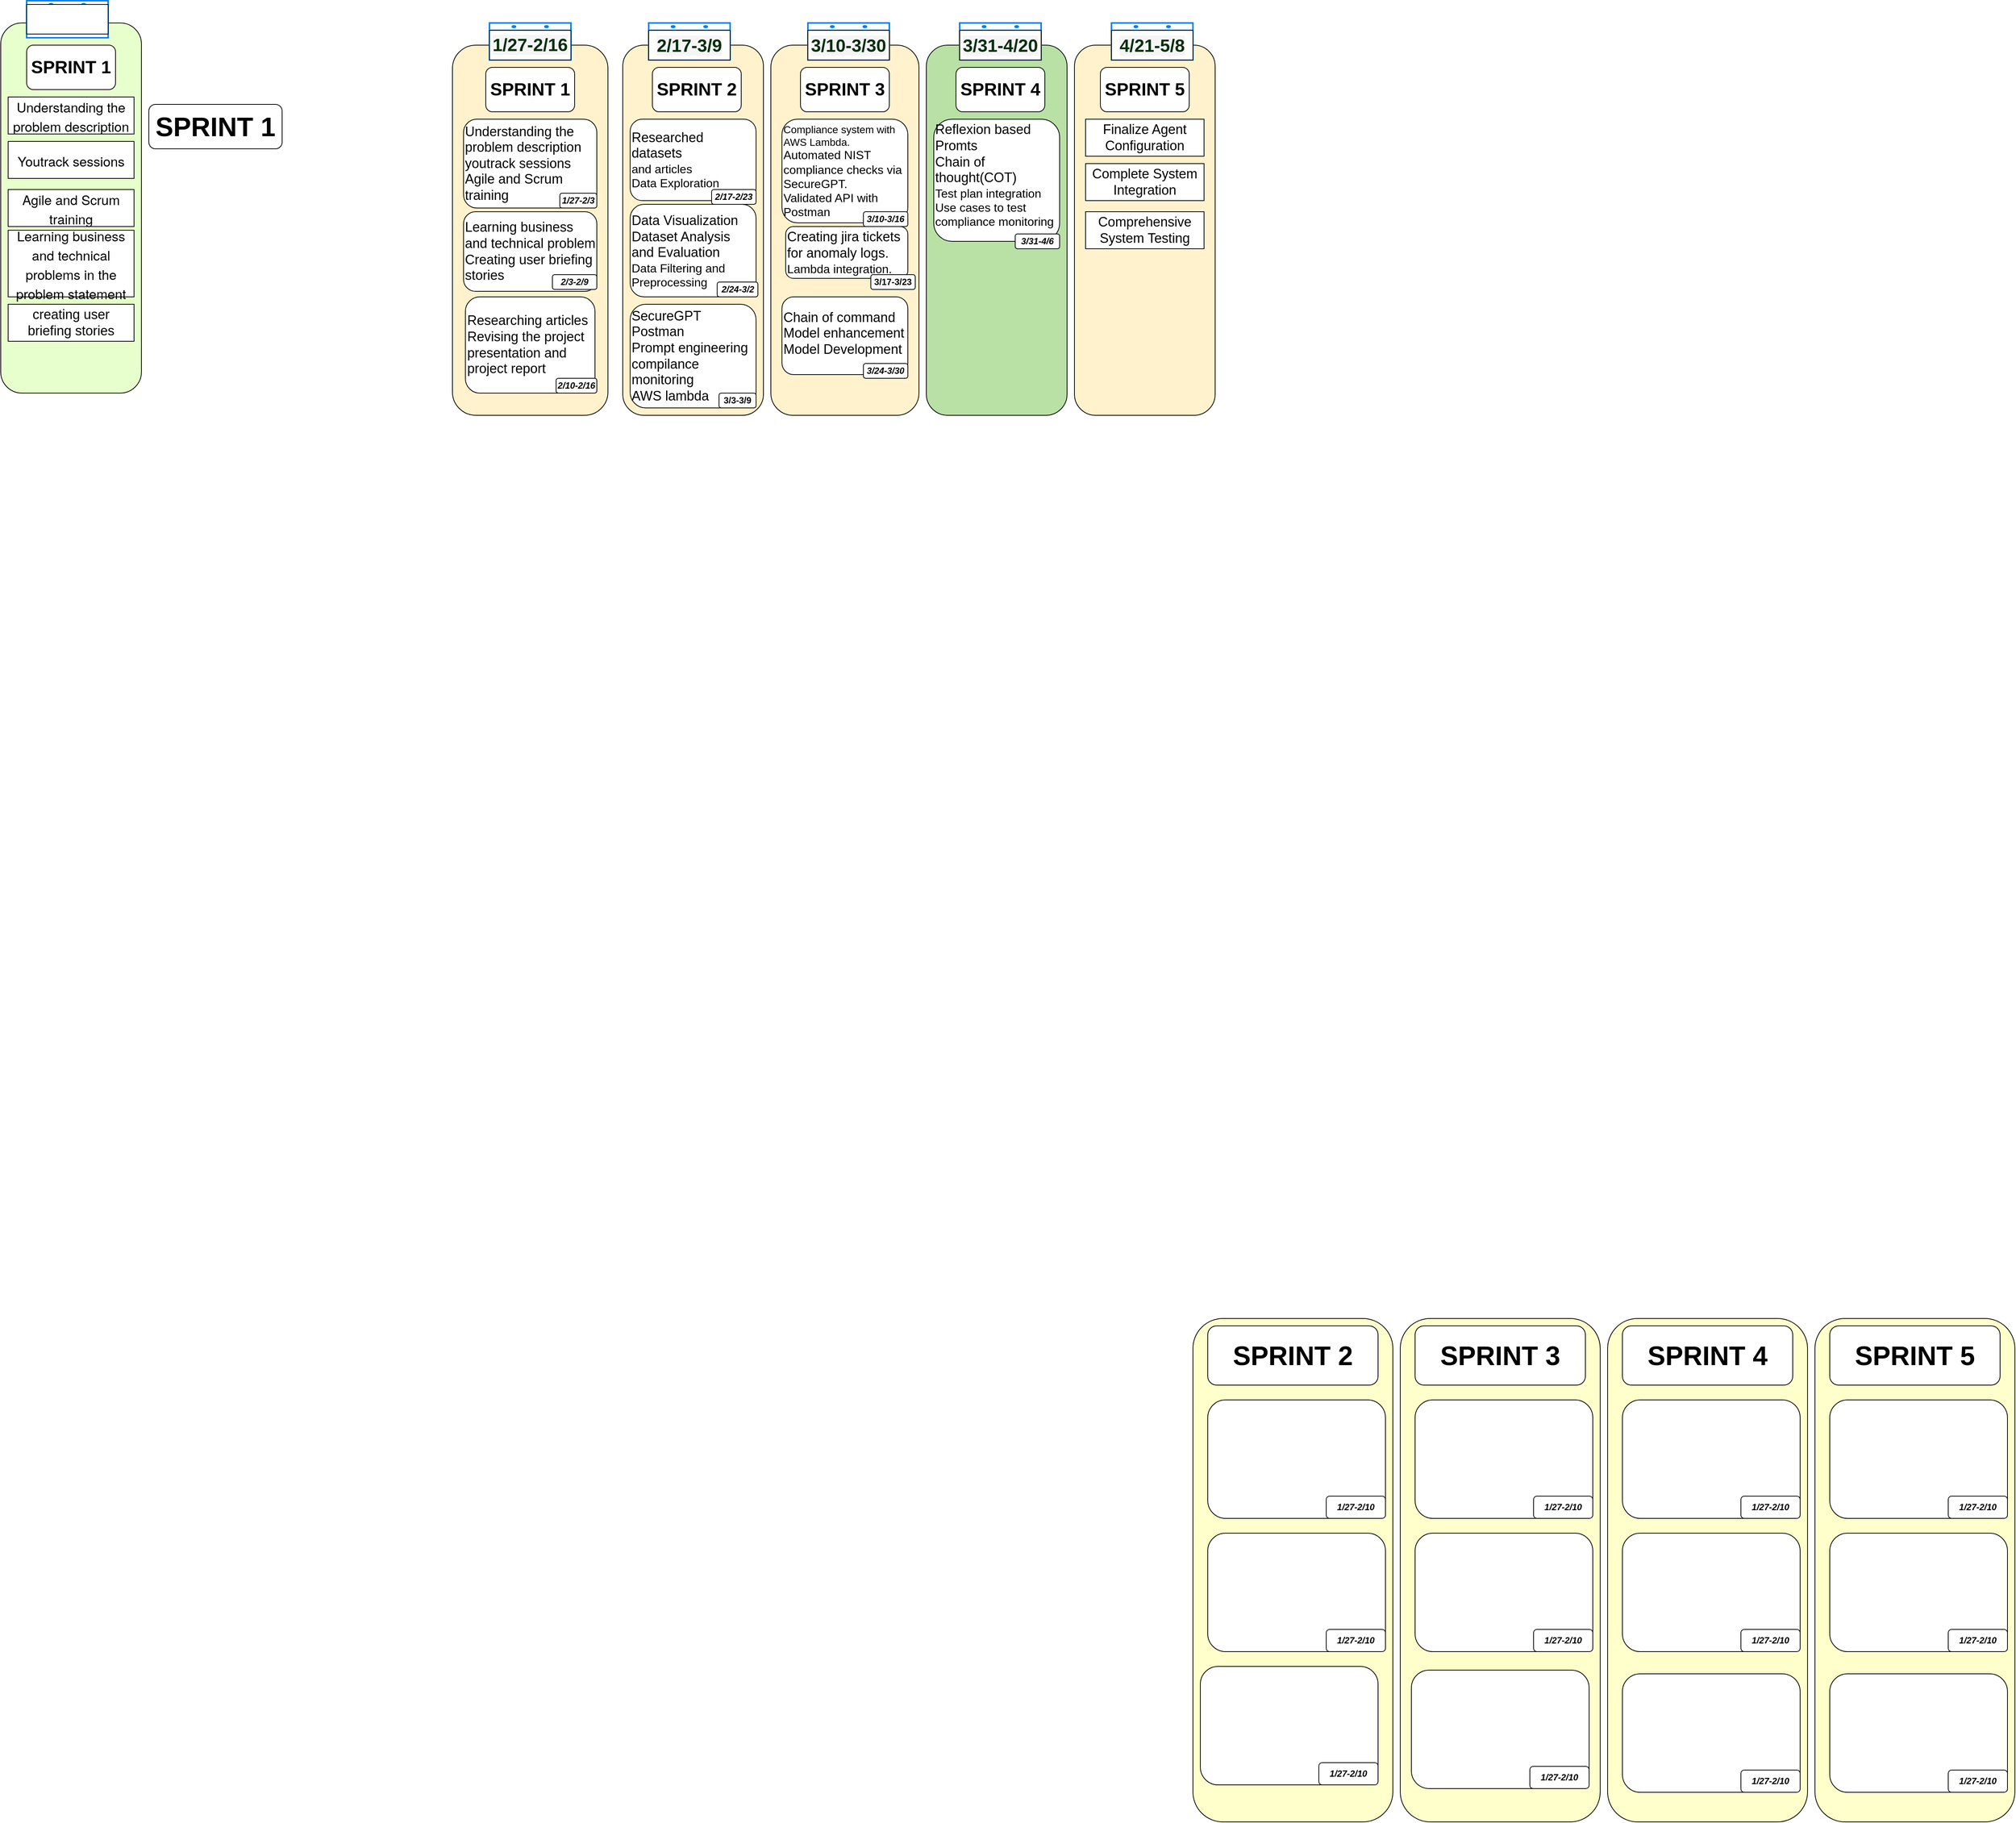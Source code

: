 <mxfile version="26.2.8">
  <diagram name="Page-1" id="qwX335CLt5MyG1qgg5tD">
    <mxGraphModel dx="2109" dy="689" grid="1" gridSize="10" guides="1" tooltips="1" connect="1" arrows="1" fold="1" page="1" pageScale="1" pageWidth="850" pageHeight="1100" math="0" shadow="0">
      <root>
        <mxCell id="0" />
        <mxCell id="1" parent="0" />
        <mxCell id="ppDPkzr2UhNkobLf3CyA-1" value="" style="rounded=1;whiteSpace=wrap;html=1;direction=south;fillColor=light-dark(#FFF2CC,#000000);" parent="1" vertex="1">
          <mxGeometry x="60" y="170" width="190" height="500" as="geometry" />
        </mxCell>
        <mxCell id="ppDPkzr2UhNkobLf3CyA-2" value="" style="rounded=1;whiteSpace=wrap;html=1;direction=south;fillColor=light-dark(#FFF2CC,var(--ge-dark-color, #121212));" parent="1" vertex="1">
          <mxGeometry x="670" y="170" width="190" height="500" as="geometry" />
        </mxCell>
        <mxCell id="ppDPkzr2UhNkobLf3CyA-3" value="" style="rounded=1;whiteSpace=wrap;html=1;direction=south;fillColor=light-dark(#B9E0A5,var(--ge-dark-color, #121212));" parent="1" vertex="1">
          <mxGeometry x="470" y="170" width="190" height="500" as="geometry" />
        </mxCell>
        <mxCell id="ppDPkzr2UhNkobLf3CyA-4" value="" style="rounded=1;whiteSpace=wrap;html=1;direction=south;fillColor=light-dark(#FFF2CC,var(--ge-dark-color, #121212));" parent="1" vertex="1">
          <mxGeometry x="260" y="170" width="200" height="500" as="geometry" />
        </mxCell>
        <mxCell id="ppDPkzr2UhNkobLf3CyA-5" value="" style="rounded=1;whiteSpace=wrap;html=1;direction=south;fillColor=light-dark(#E6FFCC,var(--ge-dark-color, #121212));strokeColor=light-dark(#000000,#FFFFFF);" parent="1" vertex="1">
          <mxGeometry x="-780" y="140" width="190" height="500" as="geometry" />
        </mxCell>
        <mxCell id="ppDPkzr2UhNkobLf3CyA-8" value="&lt;font style=&quot;font-size: 24px;&quot;&gt;&lt;b&gt;SPRINT 1&lt;/b&gt;&lt;/font&gt;" style="rounded=1;whiteSpace=wrap;html=1;" parent="1" vertex="1">
          <mxGeometry x="-745" y="170" width="120" height="60" as="geometry" />
        </mxCell>
        <mxCell id="ppDPkzr2UhNkobLf3CyA-9" value="&lt;font style=&quot;font-size: 24px;&quot;&gt;&lt;b&gt;SPRINT 2&lt;/b&gt;&lt;/font&gt;" style="rounded=1;whiteSpace=wrap;html=1;" parent="1" vertex="1">
          <mxGeometry x="100" y="200" width="120" height="60" as="geometry" />
        </mxCell>
        <mxCell id="ppDPkzr2UhNkobLf3CyA-10" value="&lt;b&gt;&lt;font style=&quot;font-size: 24px;&quot;&gt;SPRINT 3&lt;/font&gt;&lt;/b&gt;" style="rounded=1;whiteSpace=wrap;html=1;" parent="1" vertex="1">
          <mxGeometry x="300" y="200" width="120" height="60" as="geometry" />
        </mxCell>
        <mxCell id="ppDPkzr2UhNkobLf3CyA-11" value="&lt;b&gt;&lt;font style=&quot;font-size: 24px;&quot;&gt;SPRINT 4&lt;/font&gt;&lt;/b&gt;" style="rounded=1;whiteSpace=wrap;html=1;" parent="1" vertex="1">
          <mxGeometry x="510" y="200" width="120" height="60" as="geometry" />
        </mxCell>
        <mxCell id="ppDPkzr2UhNkobLf3CyA-12" value="&lt;font style=&quot;font-size: 24px;&quot;&gt;&lt;b&gt;SPRINT 5&lt;/b&gt;&lt;/font&gt;" style="rounded=1;whiteSpace=wrap;html=1;" parent="1" vertex="1">
          <mxGeometry x="705" y="200" width="120" height="60" as="geometry" />
        </mxCell>
        <mxCell id="ppDPkzr2UhNkobLf3CyA-13" value="&lt;p style=&quot;margin: 0px; font-variant-numeric: normal; font-variant-east-asian: normal; font-variant-alternates: normal; font-size-adjust: none; font-kerning: auto; font-optical-sizing: auto; font-feature-settings: normal; font-variation-settings: normal; font-variant-position: normal; font-variant-emoji: normal; font-stretch: normal; line-height: normal; font-family: &amp;quot;Helvetica Neue&amp;quot;;&quot; class=&quot;p1&quot;&gt;&lt;font style=&quot;font-size: 18px;&quot;&gt;Understanding the problem description&lt;/font&gt;&lt;/p&gt;" style="rounded=0;whiteSpace=wrap;html=1;align=center;" parent="1" vertex="1">
          <mxGeometry x="-770" y="240" width="170" height="50" as="geometry" />
        </mxCell>
        <mxCell id="ppDPkzr2UhNkobLf3CyA-14" value="&lt;p style=&quot;margin: 0px; font-variant-numeric: normal; font-variant-east-asian: normal; font-variant-alternates: normal; font-size-adjust: none; font-kerning: auto; font-optical-sizing: auto; font-feature-settings: normal; font-variation-settings: normal; font-variant-position: normal; font-variant-emoji: normal; font-stretch: normal; line-height: normal; font-family: &amp;quot;Helvetica Neue&amp;quot;; text-align: start;&quot; class=&quot;p1&quot;&gt;&lt;font style=&quot;font-size: 18px;&quot;&gt;Youtrack sessions&lt;/font&gt;&lt;/p&gt;" style="rounded=0;whiteSpace=wrap;html=1;" parent="1" vertex="1">
          <mxGeometry x="-770" y="300" width="170" height="50" as="geometry" />
        </mxCell>
        <mxCell id="ppDPkzr2UhNkobLf3CyA-15" value="&lt;p style=&quot;margin: 0px; font-variant-numeric: normal; font-variant-east-asian: normal; font-variant-alternates: normal; font-size-adjust: none; font-kerning: auto; font-optical-sizing: auto; font-feature-settings: normal; font-variation-settings: normal; font-variant-position: normal; font-variant-emoji: normal; font-stretch: normal; line-height: normal; font-family: &amp;quot;Helvetica Neue&amp;quot;;&quot; class=&quot;p1&quot;&gt;&lt;font style=&quot;font-size: 18px;&quot;&gt;Agile and Scrum training&lt;/font&gt;&lt;/p&gt;" style="rounded=0;whiteSpace=wrap;html=1;align=center;" parent="1" vertex="1">
          <mxGeometry x="-770" y="365" width="170" height="50" as="geometry" />
        </mxCell>
        <mxCell id="ppDPkzr2UhNkobLf3CyA-16" value="&lt;p style=&quot;margin: 0px; font-variant-numeric: normal; font-variant-east-asian: normal; font-variant-alternates: normal; font-size-adjust: none; font-kerning: auto; font-optical-sizing: auto; font-feature-settings: normal; font-variation-settings: normal; font-variant-position: normal; font-variant-emoji: normal; font-stretch: normal; line-height: normal; font-family: &amp;quot;Helvetica Neue&amp;quot;;&quot; class=&quot;p1&quot;&gt;&lt;font style=&quot;font-size: 18px;&quot;&gt;Learning business and technical problems in the problem statement&lt;/font&gt;&lt;/p&gt;" style="rounded=0;whiteSpace=wrap;html=1;align=center;" parent="1" vertex="1">
          <mxGeometry x="-770" y="420" width="170" height="90" as="geometry" />
        </mxCell>
        <mxCell id="ppDPkzr2UhNkobLf3CyA-17" value="&lt;font style=&quot;font-size: 18px;&quot;&gt;&lt;br&gt;creating user briefing stories&lt;br&gt;&lt;br&gt;&lt;/font&gt;" style="rounded=0;whiteSpace=wrap;html=1;" parent="1" vertex="1">
          <mxGeometry x="-770" y="520" width="170" height="50" as="geometry" />
        </mxCell>
        <mxCell id="ppDPkzr2UhNkobLf3CyA-80" value="" style="rounded=1;whiteSpace=wrap;html=1;direction=south;fillColor=light-dark(#FFF2CC,var(--ge-dark-color, #121212));" parent="1" vertex="1">
          <mxGeometry x="-170" y="170" width="210" height="500" as="geometry" />
        </mxCell>
        <mxCell id="ppDPkzr2UhNkobLf3CyA-81" value="" style="rounded=1;whiteSpace=wrap;html=1;direction=south;fillColor=light-dark(#FFFFCC,var(--ge-dark-color, #121212));" parent="1" vertex="1">
          <mxGeometry x="1670" y="1890" width="270" height="680" as="geometry" />
        </mxCell>
        <mxCell id="ppDPkzr2UhNkobLf3CyA-82" value="" style="rounded=1;whiteSpace=wrap;html=1;direction=south;fillColor=light-dark(#FFFFCC,var(--ge-dark-color, #121212));" parent="1" vertex="1">
          <mxGeometry x="1390" y="1890" width="270" height="680" as="geometry" />
        </mxCell>
        <mxCell id="ppDPkzr2UhNkobLf3CyA-83" value="" style="rounded=1;whiteSpace=wrap;html=1;direction=south;fillColor=light-dark(#FFFFCC,var(--ge-dark-color, #121212));" parent="1" vertex="1">
          <mxGeometry x="1110" y="1890" width="270" height="680" as="geometry" />
        </mxCell>
        <mxCell id="ppDPkzr2UhNkobLf3CyA-84" value="" style="rounded=1;whiteSpace=wrap;html=1;direction=south;fillColor=light-dark(#FFFFCC,var(--ge-dark-color, #121212));" parent="1" vertex="1">
          <mxGeometry x="830" y="1890" width="270" height="680" as="geometry" />
        </mxCell>
        <mxCell id="ppDPkzr2UhNkobLf3CyA-85" value="&lt;font style=&quot;font-size: 36px;&quot;&gt;&lt;b&gt;SPRINT 1&lt;/b&gt;&lt;/font&gt;" style="rounded=1;whiteSpace=wrap;html=1;" parent="1" vertex="1">
          <mxGeometry x="-580" y="250" width="180" height="60" as="geometry" />
        </mxCell>
        <mxCell id="ppDPkzr2UhNkobLf3CyA-86" value="&lt;font style=&quot;font-size: 36px;&quot;&gt;&lt;b&gt;SPRINT 2&lt;/b&gt;&lt;/font&gt;" style="rounded=1;whiteSpace=wrap;html=1;" parent="1" vertex="1">
          <mxGeometry x="850" y="1900" width="230" height="80" as="geometry" />
        </mxCell>
        <mxCell id="ppDPkzr2UhNkobLf3CyA-87" value="&lt;font style=&quot;font-size: 36px;&quot;&gt;&lt;b&gt;SPRINT 3&lt;/b&gt;&lt;/font&gt;" style="rounded=1;whiteSpace=wrap;html=1;" parent="1" vertex="1">
          <mxGeometry x="1130" y="1900" width="230" height="80" as="geometry" />
        </mxCell>
        <mxCell id="ppDPkzr2UhNkobLf3CyA-88" value="&lt;font style=&quot;font-size: 36px;&quot;&gt;&lt;b&gt;SPRINT 4&lt;/b&gt;&lt;/font&gt;" style="rounded=1;whiteSpace=wrap;html=1;" parent="1" vertex="1">
          <mxGeometry x="1410" y="1900" width="230" height="80" as="geometry" />
        </mxCell>
        <mxCell id="ppDPkzr2UhNkobLf3CyA-89" value="&lt;font style=&quot;font-size: 36px;&quot;&gt;&lt;b&gt;SPRINT 5&lt;/b&gt;&lt;/font&gt;" style="rounded=1;whiteSpace=wrap;html=1;" parent="1" vertex="1">
          <mxGeometry x="1690" y="1900" width="230" height="80" as="geometry" />
        </mxCell>
        <mxCell id="ppDPkzr2UhNkobLf3CyA-90" value="&lt;font style=&quot;font-size: 18px;&quot;&gt;Understanding the problem description&lt;/font&gt;&lt;div&gt;&lt;font style=&quot;font-size: 18px;&quot;&gt;youtrack sessions&lt;/font&gt;&lt;/div&gt;&lt;div&gt;&lt;font style=&quot;font-size: 18px;&quot;&gt;Agile and Scrum training&lt;/font&gt;&lt;/div&gt;" style="rounded=1;whiteSpace=wrap;html=1;align=left;" parent="1" vertex="1">
          <mxGeometry x="-155" y="270" width="180" height="120" as="geometry" />
        </mxCell>
        <mxCell id="ppDPkzr2UhNkobLf3CyA-91" value="&lt;font style=&quot;font-size: 18px;&quot;&gt;Researching articles&lt;/font&gt;&lt;div&gt;&lt;font style=&quot;font-size: 18px;&quot;&gt;Revising the project presentation and project report&lt;/font&gt;&lt;/div&gt;" style="rounded=1;whiteSpace=wrap;html=1;align=left;" parent="1" vertex="1">
          <mxGeometry x="-152.5" y="510" width="175" height="130" as="geometry" />
        </mxCell>
        <mxCell id="ppDPkzr2UhNkobLf3CyA-92" value="&lt;font style=&quot;font-size: 18px;&quot;&gt;Learning business and technical problem&lt;/font&gt;&lt;div&gt;&lt;font style=&quot;font-size: 18px;&quot;&gt;Creating user briefing stories&amp;nbsp;&lt;/font&gt;&lt;/div&gt;" style="rounded=1;whiteSpace=wrap;html=1;align=left;" parent="1" vertex="1">
          <mxGeometry x="-155" y="395" width="180" height="107.5" as="geometry" />
        </mxCell>
        <mxCell id="ppDPkzr2UhNkobLf3CyA-93" value="" style="rounded=1;whiteSpace=wrap;html=1;" parent="1" vertex="1">
          <mxGeometry x="850" y="2000" width="240" height="160" as="geometry" />
        </mxCell>
        <mxCell id="ppDPkzr2UhNkobLf3CyA-94" value="" style="rounded=1;whiteSpace=wrap;html=1;" parent="1" vertex="1">
          <mxGeometry x="850" y="2180" width="240" height="160" as="geometry" />
        </mxCell>
        <mxCell id="ppDPkzr2UhNkobLf3CyA-95" value="" style="rounded=1;whiteSpace=wrap;html=1;" parent="1" vertex="1">
          <mxGeometry x="840" y="2360" width="240" height="160" as="geometry" />
        </mxCell>
        <mxCell id="ppDPkzr2UhNkobLf3CyA-96" value="" style="rounded=1;whiteSpace=wrap;html=1;" parent="1" vertex="1">
          <mxGeometry x="1130" y="2000" width="240" height="160" as="geometry" />
        </mxCell>
        <mxCell id="ppDPkzr2UhNkobLf3CyA-97" value="" style="rounded=1;whiteSpace=wrap;html=1;" parent="1" vertex="1">
          <mxGeometry x="1130" y="2180" width="240" height="160" as="geometry" />
        </mxCell>
        <mxCell id="ppDPkzr2UhNkobLf3CyA-98" value="" style="rounded=1;whiteSpace=wrap;html=1;" parent="1" vertex="1">
          <mxGeometry x="1125" y="2365" width="240" height="160" as="geometry" />
        </mxCell>
        <mxCell id="ppDPkzr2UhNkobLf3CyA-99" value="" style="rounded=1;whiteSpace=wrap;html=1;" parent="1" vertex="1">
          <mxGeometry x="1410" y="2000" width="240" height="160" as="geometry" />
        </mxCell>
        <mxCell id="ppDPkzr2UhNkobLf3CyA-100" value="" style="rounded=1;whiteSpace=wrap;html=1;" parent="1" vertex="1">
          <mxGeometry x="1410" y="2180" width="240" height="160" as="geometry" />
        </mxCell>
        <mxCell id="ppDPkzr2UhNkobLf3CyA-101" value="" style="rounded=1;whiteSpace=wrap;html=1;" parent="1" vertex="1">
          <mxGeometry x="1410" y="2370" width="240" height="160" as="geometry" />
        </mxCell>
        <mxCell id="ppDPkzr2UhNkobLf3CyA-102" value="" style="rounded=1;whiteSpace=wrap;html=1;" parent="1" vertex="1">
          <mxGeometry x="1690" y="2000" width="240" height="160" as="geometry" />
        </mxCell>
        <mxCell id="ppDPkzr2UhNkobLf3CyA-103" value="" style="rounded=1;whiteSpace=wrap;html=1;" parent="1" vertex="1">
          <mxGeometry x="1690" y="2180" width="240" height="160" as="geometry" />
        </mxCell>
        <mxCell id="ppDPkzr2UhNkobLf3CyA-104" value="" style="rounded=1;whiteSpace=wrap;html=1;" parent="1" vertex="1">
          <mxGeometry x="1690" y="2370" width="240" height="160" as="geometry" />
        </mxCell>
        <mxCell id="ppDPkzr2UhNkobLf3CyA-112" value="&lt;i&gt;&lt;b&gt;1/27-2/3&lt;/b&gt;&lt;/i&gt;" style="rounded=1;whiteSpace=wrap;html=1;" parent="1" vertex="1">
          <mxGeometry x="190" y="605" width="50" height="20" as="geometry" />
        </mxCell>
        <mxCell id="ppDPkzr2UhNkobLf3CyA-114" value="&lt;i&gt;&lt;b&gt;2/3-2/9&lt;/b&gt;&lt;/i&gt;" style="rounded=1;whiteSpace=wrap;html=1;" parent="1" vertex="1">
          <mxGeometry x="-35" y="480" width="60" height="20" as="geometry" />
        </mxCell>
        <mxCell id="ppDPkzr2UhNkobLf3CyA-115" value="&lt;i&gt;&lt;b&gt;2/10-2/16&lt;/b&gt;&lt;/i&gt;" style="rounded=1;whiteSpace=wrap;html=1;" parent="1" vertex="1">
          <mxGeometry x="-30" y="620" width="55" height="20" as="geometry" />
        </mxCell>
        <mxCell id="ppDPkzr2UhNkobLf3CyA-116" value="&lt;i&gt;&lt;b&gt;1/27-2/10&lt;/b&gt;&lt;/i&gt;" style="rounded=1;whiteSpace=wrap;html=1;" parent="1" vertex="1">
          <mxGeometry x="1000" y="2490" width="80" height="30" as="geometry" />
        </mxCell>
        <mxCell id="ppDPkzr2UhNkobLf3CyA-117" value="&lt;i&gt;&lt;b&gt;1/27-2/10&lt;/b&gt;&lt;/i&gt;" style="rounded=1;whiteSpace=wrap;html=1;" parent="1" vertex="1">
          <mxGeometry x="1010" y="2310" width="80" height="30" as="geometry" />
        </mxCell>
        <mxCell id="ppDPkzr2UhNkobLf3CyA-118" value="&lt;i&gt;&lt;b&gt;1/27-2/10&lt;/b&gt;&lt;/i&gt;" style="rounded=1;whiteSpace=wrap;html=1;" parent="1" vertex="1">
          <mxGeometry x="1010" y="2130" width="80" height="30" as="geometry" />
        </mxCell>
        <mxCell id="ppDPkzr2UhNkobLf3CyA-119" value="&lt;i&gt;&lt;b&gt;1/27-2/10&lt;/b&gt;&lt;/i&gt;" style="rounded=1;whiteSpace=wrap;html=1;" parent="1" vertex="1">
          <mxGeometry x="1285" y="2495" width="80" height="30" as="geometry" />
        </mxCell>
        <mxCell id="ppDPkzr2UhNkobLf3CyA-120" value="&lt;i&gt;&lt;b&gt;1/27-2/10&lt;/b&gt;&lt;/i&gt;" style="rounded=1;whiteSpace=wrap;html=1;" parent="1" vertex="1">
          <mxGeometry x="1290" y="2310" width="80" height="30" as="geometry" />
        </mxCell>
        <mxCell id="ppDPkzr2UhNkobLf3CyA-121" value="&lt;i&gt;&lt;b&gt;1/27-2/10&lt;/b&gt;&lt;/i&gt;" style="rounded=1;whiteSpace=wrap;html=1;" parent="1" vertex="1">
          <mxGeometry x="1290" y="2130" width="80" height="30" as="geometry" />
        </mxCell>
        <mxCell id="ppDPkzr2UhNkobLf3CyA-122" value="&lt;i&gt;&lt;b&gt;1/27-2/10&lt;/b&gt;&lt;/i&gt;" style="rounded=1;whiteSpace=wrap;html=1;" parent="1" vertex="1">
          <mxGeometry x="1570" y="2500" width="80" height="30" as="geometry" />
        </mxCell>
        <mxCell id="ppDPkzr2UhNkobLf3CyA-123" value="&lt;i&gt;&lt;b&gt;1/27-2/10&lt;/b&gt;&lt;/i&gt;" style="rounded=1;whiteSpace=wrap;html=1;" parent="1" vertex="1">
          <mxGeometry x="1570" y="2310" width="80" height="30" as="geometry" />
        </mxCell>
        <mxCell id="ppDPkzr2UhNkobLf3CyA-124" value="&lt;i&gt;&lt;b&gt;1/27-2/10&lt;/b&gt;&lt;/i&gt;" style="rounded=1;whiteSpace=wrap;html=1;" parent="1" vertex="1">
          <mxGeometry x="1570" y="2130" width="80" height="30" as="geometry" />
        </mxCell>
        <mxCell id="ppDPkzr2UhNkobLf3CyA-125" value="&lt;i&gt;&lt;b&gt;1/27-2/10&lt;/b&gt;&lt;/i&gt;" style="rounded=1;whiteSpace=wrap;html=1;" parent="1" vertex="1">
          <mxGeometry x="1850" y="2500" width="80" height="30" as="geometry" />
        </mxCell>
        <mxCell id="ppDPkzr2UhNkobLf3CyA-126" value="&lt;i&gt;&lt;b&gt;1/27-2/10&lt;/b&gt;&lt;/i&gt;" style="rounded=1;whiteSpace=wrap;html=1;" parent="1" vertex="1">
          <mxGeometry x="1850" y="2310" width="80" height="30" as="geometry" />
        </mxCell>
        <mxCell id="ppDPkzr2UhNkobLf3CyA-127" value="&lt;i&gt;&lt;b&gt;1/27-2/10&lt;/b&gt;&lt;/i&gt;" style="rounded=1;whiteSpace=wrap;html=1;" parent="1" vertex="1">
          <mxGeometry x="1850" y="2130" width="80" height="30" as="geometry" />
        </mxCell>
        <mxCell id="ppDPkzr2UhNkobLf3CyA-140" value="&lt;font style=&quot;font-size: 18px;&quot;&gt;Comprehensive System Testing&lt;/font&gt;" style="rounded=0;whiteSpace=wrap;html=1;" parent="1" vertex="1">
          <mxGeometry x="685" y="395" width="160" height="50" as="geometry" />
        </mxCell>
        <mxCell id="ppDPkzr2UhNkobLf3CyA-141" value="&lt;div&gt;&lt;font style=&quot;font-size: 18px;&quot;&gt;Complete System Integration&lt;/font&gt;&lt;/div&gt;" style="rounded=0;whiteSpace=wrap;html=1;" parent="1" vertex="1">
          <mxGeometry x="685" y="330" width="160" height="50" as="geometry" />
        </mxCell>
        <mxCell id="ppDPkzr2UhNkobLf3CyA-142" value="&lt;div&gt;&lt;font style=&quot;font-size: 18px;&quot;&gt;Finalize Agent Configuration&lt;/font&gt;&lt;/div&gt;" style="rounded=0;whiteSpace=wrap;html=1;" parent="1" vertex="1">
          <mxGeometry x="685" y="270" width="160" height="50" as="geometry" />
        </mxCell>
        <mxCell id="ppDPkzr2UhNkobLf3CyA-144" value="" style="html=1;verticalLabelPosition=bottom;align=center;labelBackgroundColor=#ffffff;verticalAlign=top;strokeWidth=2;strokeColor=#0080F0;shadow=0;dashed=0;shape=mxgraph.ios7.icons.calendar;" parent="1" vertex="1">
          <mxGeometry x="-745" y="110" width="110" height="50" as="geometry" />
        </mxCell>
        <mxCell id="ppDPkzr2UhNkobLf3CyA-145" value="" style="html=1;verticalLabelPosition=bottom;align=center;labelBackgroundColor=#ffffff;verticalAlign=top;strokeWidth=2;strokeColor=#0080F0;shadow=0;dashed=0;shape=mxgraph.ios7.icons.calendar;" parent="1" vertex="1">
          <mxGeometry x="95" y="140" width="110" height="50" as="geometry" />
        </mxCell>
        <mxCell id="ppDPkzr2UhNkobLf3CyA-146" value="" style="html=1;verticalLabelPosition=bottom;align=center;labelBackgroundColor=#ffffff;verticalAlign=top;strokeWidth=2;strokeColor=#0080F0;shadow=0;dashed=0;shape=mxgraph.ios7.icons.calendar;" parent="1" vertex="1">
          <mxGeometry x="310" y="140" width="110" height="50" as="geometry" />
        </mxCell>
        <mxCell id="ppDPkzr2UhNkobLf3CyA-147" value="" style="html=1;verticalLabelPosition=bottom;align=center;labelBackgroundColor=#ffffff;verticalAlign=top;strokeWidth=2;strokeColor=#0080F0;shadow=0;dashed=0;shape=mxgraph.ios7.icons.calendar;" parent="1" vertex="1">
          <mxGeometry x="515" y="140" width="110" height="50" as="geometry" />
        </mxCell>
        <mxCell id="ppDPkzr2UhNkobLf3CyA-148" value="" style="html=1;verticalLabelPosition=bottom;align=center;labelBackgroundColor=#ffffff;verticalAlign=top;strokeWidth=2;strokeColor=#0080F0;shadow=0;dashed=0;shape=mxgraph.ios7.icons.calendar;" parent="1" vertex="1">
          <mxGeometry x="720" y="140" width="110" height="50" as="geometry" />
        </mxCell>
        <mxCell id="ppDPkzr2UhNkobLf3CyA-149" value="" style="rounded=0;whiteSpace=wrap;html=1;" parent="1" vertex="1">
          <mxGeometry x="-745" y="115" width="110" height="40" as="geometry" />
        </mxCell>
        <mxCell id="ppDPkzr2UhNkobLf3CyA-150" value="&lt;span style=&quot;margin: 0px; padding: 0px 0px 0.225px; user-select: text; -webkit-user-drag: none; -webkit-tap-highlight-color: transparent; touch-action: pan-x pan-y; -webkit-font-smoothing: antialiased; font-variant-numeric: normal; font-variant-east-asian: normal; font-variant-alternates: normal; font-variant-position: normal; font-variant-emoji: normal; letter-spacing: 0px; text-align: left; white-space-collapse: preserve; background-color: rgb(245, 245, 245); color: rgb(8, 47, 16); font-weight: bold; font-size: 18pt; font-family: Calibri, Calibri_EmbeddedFont, Calibri_MSFontService, &amp;quot;ＭＳ Ｐゴシック&amp;quot;, &amp;quot;ＭＳ Ｐゴシック_EmbeddedFont&amp;quot;, &amp;quot;ＭＳ Ｐゴシック_MSFontService&amp;quot;, Calibri_MSFontService, &amp;quot;ＭＳ Ｐゴシック&amp;quot;, sans-serif; font-kerning: normal; line-height: 24px; vertical-align: 0.225px;&quot; lang=&quot;EN-US&quot; class=&quot;TextRun MacChromeBold SCXP11804295 BCX0&quot; data-contrast=&quot;none&quot; data-usefontface=&quot;true&quot; data-scheme-color=&quot;@082F10,1,18:49000&quot;&gt;&lt;span style=&quot;margin: 0px; padding: 0px; user-select: text; -webkit-user-drag: none; -webkit-tap-highlight-color: transparent; touch-action: pan-x pan-y; vertical-align: -0.225px; line-height: 0px; position: relative;&quot; class=&quot;NormalTextRun SCXP11804295 BCX0&quot;&gt;2/17-3/9&lt;/span&gt;&lt;/span&gt;&lt;span style=&quot;margin: 0px; padding: 0px; user-select: text; -webkit-user-drag: none; -webkit-tap-highlight-color: transparent; touch-action: pan-x pan-y; text-align: left; white-space-collapse: preserve; background-color: rgb(245, 245, 245); font-size: 18pt; line-height: 0px; font-family: Calibri, Calibri_EmbeddedFont, Calibri_MSFontService, &amp;quot;ＭＳ Ｐゴシック&amp;quot;, &amp;quot;ＭＳ Ｐゴシック_EmbeddedFont&amp;quot;, &amp;quot;ＭＳ Ｐゴシック_MSFontService&amp;quot;, Calibri_MSFontService, &amp;quot;ＭＳ Ｐゴシック&amp;quot;, sans-serif;&quot; class=&quot;EOP SCXP11804295 BCX0&quot;&gt;​&lt;/span&gt;" style="rounded=0;whiteSpace=wrap;html=1;" parent="1" vertex="1">
          <mxGeometry x="95" y="150" width="110" height="40" as="geometry" />
        </mxCell>
        <mxCell id="ppDPkzr2UhNkobLf3CyA-151" value="&lt;span style=&quot;margin: 0px; padding: 0px 0px 0.225px; user-select: text; -webkit-user-drag: none; -webkit-tap-highlight-color: transparent; touch-action: pan-x pan-y; -webkit-font-smoothing: antialiased; font-variant-numeric: normal; font-variant-east-asian: normal; font-variant-alternates: normal; font-variant-position: normal; font-variant-emoji: normal; letter-spacing: 0px; text-align: left; white-space-collapse: preserve; background-color: rgb(245, 245, 245); color: rgb(8, 47, 16); font-weight: bold; font-size: 18pt; font-family: Calibri, Calibri_EmbeddedFont, Calibri_MSFontService, &amp;quot;ＭＳ Ｐゴシック&amp;quot;, &amp;quot;ＭＳ Ｐゴシック_EmbeddedFont&amp;quot;, &amp;quot;ＭＳ Ｐゴシック_MSFontService&amp;quot;, Calibri_MSFontService, &amp;quot;ＭＳ Ｐゴシック&amp;quot;, sans-serif; font-kerning: normal; line-height: 24px; vertical-align: 0.225px;&quot; lang=&quot;EN-US&quot; class=&quot;TextRun MacChromeBold SCXP223867883 BCX0&quot; data-contrast=&quot;none&quot; data-usefontface=&quot;true&quot; data-scheme-color=&quot;@082F10,1,18:49000&quot;&gt;&lt;span style=&quot;margin: 0px; padding: 0px; user-select: text; -webkit-user-drag: none; -webkit-tap-highlight-color: transparent; touch-action: pan-x pan-y; vertical-align: -0.225px; line-height: 0px; position: relative;&quot; class=&quot;NormalTextRun SCXP223867883 BCX0&quot;&gt;3/10-3/30&lt;/span&gt;&lt;/span&gt;&lt;span style=&quot;margin: 0px; padding: 0px; user-select: text; -webkit-user-drag: none; -webkit-tap-highlight-color: transparent; touch-action: pan-x pan-y; text-align: left; white-space-collapse: preserve; background-color: rgb(245, 245, 245); font-size: 18pt; line-height: 0px; font-family: Calibri, Calibri_EmbeddedFont, Calibri_MSFontService, &amp;quot;ＭＳ Ｐゴシック&amp;quot;, &amp;quot;ＭＳ Ｐゴシック_EmbeddedFont&amp;quot;, &amp;quot;ＭＳ Ｐゴシック_MSFontService&amp;quot;, Calibri_MSFontService, &amp;quot;ＭＳ Ｐゴシック&amp;quot;, sans-serif;&quot; class=&quot;EOP SCXP223867883 BCX0&quot;&gt;​&lt;/span&gt;" style="rounded=0;whiteSpace=wrap;html=1;" parent="1" vertex="1">
          <mxGeometry x="310" y="150" width="110" height="40" as="geometry" />
        </mxCell>
        <mxCell id="ppDPkzr2UhNkobLf3CyA-152" value="&lt;span style=&quot;margin: 0px; padding: 0px 0px 0.225px; user-select: text; -webkit-user-drag: none; -webkit-tap-highlight-color: transparent; touch-action: pan-x pan-y; -webkit-font-smoothing: antialiased; font-variant-numeric: normal; font-variant-east-asian: normal; font-variant-alternates: normal; font-variant-position: normal; font-variant-emoji: normal; letter-spacing: 0px; text-align: left; white-space-collapse: preserve; background-color: rgb(245, 245, 245); color: rgb(8, 47, 16); font-weight: bold; font-size: 18pt; font-family: Calibri, Calibri_EmbeddedFont, Calibri_MSFontService, &amp;quot;ＭＳ Ｐゴシック&amp;quot;, &amp;quot;ＭＳ Ｐゴシック_EmbeddedFont&amp;quot;, &amp;quot;ＭＳ Ｐゴシック_MSFontService&amp;quot;, Calibri_MSFontService, &amp;quot;ＭＳ Ｐゴシック&amp;quot;, sans-serif; font-kerning: normal; line-height: 24px; vertical-align: 0.225px;&quot; lang=&quot;EN-US&quot; class=&quot;TextRun MacChromeBold SCXP26165100 BCX0&quot; data-contrast=&quot;none&quot; data-usefontface=&quot;true&quot; data-scheme-color=&quot;@082F10,1,18:49000&quot;&gt;&lt;span style=&quot;margin: 0px; padding: 0px; user-select: text; -webkit-user-drag: none; -webkit-tap-highlight-color: transparent; touch-action: pan-x pan-y; vertical-align: -0.225px; line-height: 0px; position: relative;&quot; class=&quot;NormalTextRun SCXP26165100 BCX0&quot;&gt;3/31-4/20&lt;/span&gt;&lt;/span&gt;&lt;span style=&quot;margin: 0px; padding: 0px; user-select: text; -webkit-user-drag: none; -webkit-tap-highlight-color: transparent; touch-action: pan-x pan-y; text-align: left; white-space-collapse: preserve; background-color: rgb(245, 245, 245); font-size: 18pt; line-height: 0px; font-family: Calibri, Calibri_EmbeddedFont, Calibri_MSFontService, &amp;quot;ＭＳ Ｐゴシック&amp;quot;, &amp;quot;ＭＳ Ｐゴシック_EmbeddedFont&amp;quot;, &amp;quot;ＭＳ Ｐゴシック_MSFontService&amp;quot;, Calibri_MSFontService, &amp;quot;ＭＳ Ｐゴシック&amp;quot;, sans-serif;&quot; class=&quot;EOP SCXP26165100 BCX0&quot;&gt;​&lt;/span&gt;" style="rounded=0;whiteSpace=wrap;html=1;" parent="1" vertex="1">
          <mxGeometry x="515" y="150" width="110" height="40" as="geometry" />
        </mxCell>
        <mxCell id="ppDPkzr2UhNkobLf3CyA-153" value="&lt;span style=&quot;margin: 0px; padding: 0px 0px 0.225px; user-select: text; -webkit-user-drag: none; -webkit-tap-highlight-color: transparent; touch-action: pan-x pan-y; -webkit-font-smoothing: antialiased; font-variant-numeric: normal; font-variant-east-asian: normal; font-variant-alternates: normal; font-variant-position: normal; font-variant-emoji: normal; letter-spacing: 0px; text-align: left; white-space-collapse: preserve; background-color: rgb(245, 245, 245); color: rgb(8, 47, 16); font-weight: bold; font-size: 18pt; font-family: Calibri, Calibri_EmbeddedFont, Calibri_MSFontService, &amp;quot;ＭＳ Ｐゴシック&amp;quot;, &amp;quot;ＭＳ Ｐゴシック_EmbeddedFont&amp;quot;, &amp;quot;ＭＳ Ｐゴシック_MSFontService&amp;quot;, Calibri_MSFontService, &amp;quot;ＭＳ Ｐゴシック&amp;quot;, sans-serif; font-kerning: normal; line-height: 24px; vertical-align: 0.225px;&quot; lang=&quot;EN-US&quot; class=&quot;TextRun MacChromeBold SCXP241945039 BCX0&quot; data-contrast=&quot;none&quot; data-usefontface=&quot;true&quot; data-scheme-color=&quot;@082F10,1,18:49000&quot;&gt;&lt;span style=&quot;margin: 0px; padding: 0px; user-select: text; -webkit-user-drag: none; -webkit-tap-highlight-color: transparent; touch-action: pan-x pan-y; vertical-align: -0.225px; line-height: 0px; position: relative;&quot; class=&quot;NormalTextRun SCXP241945039 BCX0&quot;&gt;4/21-5/8&lt;/span&gt;&lt;/span&gt;&lt;span style=&quot;margin: 0px; padding: 0px; user-select: text; -webkit-user-drag: none; -webkit-tap-highlight-color: transparent; touch-action: pan-x pan-y; text-align: left; white-space-collapse: preserve; background-color: rgb(245, 245, 245); font-size: 18pt; line-height: 0px; font-family: Calibri, Calibri_EmbeddedFont, Calibri_MSFontService, &amp;quot;ＭＳ Ｐゴシック&amp;quot;, &amp;quot;ＭＳ Ｐゴシック_EmbeddedFont&amp;quot;, &amp;quot;ＭＳ Ｐゴシック_MSFontService&amp;quot;, Calibri_MSFontService, &amp;quot;ＭＳ Ｐゴシック&amp;quot;, sans-serif;&quot; class=&quot;EOP SCXP241945039 BCX0&quot;&gt;​&lt;/span&gt;" style="rounded=0;whiteSpace=wrap;html=1;" parent="1" vertex="1">
          <mxGeometry x="720" y="150" width="110" height="40" as="geometry" />
        </mxCell>
        <mxCell id="ppDPkzr2UhNkobLf3CyA-161" value="&lt;font style=&quot;font-size: 24px;&quot;&gt;&lt;b&gt;SPRINT 1&lt;/b&gt;&lt;/font&gt;" style="rounded=1;whiteSpace=wrap;html=1;" parent="1" vertex="1">
          <mxGeometry x="-125" y="200" width="120" height="60" as="geometry" />
        </mxCell>
        <mxCell id="ppDPkzr2UhNkobLf3CyA-162" value="&lt;span style=&quot;margin: 0px; padding: 0px 0px 0.225px; user-select: text; -webkit-user-drag: none; -webkit-tap-highlight-color: transparent; touch-action: pan-x pan-y; -webkit-font-smoothing: antialiased; font-variant-numeric: normal; font-variant-east-asian: normal; font-variant-alternates: normal; font-variant-position: normal; font-variant-emoji: normal; letter-spacing: 0px; text-align: left; white-space-collapse: preserve; background-color: rgb(245, 245, 245); color: rgb(8, 47, 16); font-weight: bold; font-size: 18pt; font-family: Calibri, Calibri_EmbeddedFont, Calibri_MSFontService, &amp;quot;ＭＳ Ｐゴシック&amp;quot;, &amp;quot;ＭＳ Ｐゴシック_EmbeddedFont&amp;quot;, &amp;quot;ＭＳ Ｐゴシック_MSFontService&amp;quot;, Calibri_MSFontService, &amp;quot;ＭＳ Ｐゴシック&amp;quot;, sans-serif; font-kerning: normal; line-height: 24px; vertical-align: 0.225px;&quot; lang=&quot;EN-US&quot; class=&quot;TextRun MacChromeBold SCXP11804295 BCX0&quot; data-contrast=&quot;none&quot; data-usefontface=&quot;true&quot; data-scheme-color=&quot;@082F10,1,18:49000&quot;&gt;&lt;span style=&quot;margin: 0px; padding: 0px; user-select: text; -webkit-user-drag: none; -webkit-tap-highlight-color: transparent; touch-action: pan-x pan-y; vertical-align: -0.225px; line-height: 0px; position: relative;&quot; class=&quot;NormalTextRun SCXP11804295 BCX0&quot;&gt;2/17-3/9&lt;/span&gt;&lt;/span&gt;&lt;span style=&quot;margin: 0px; padding: 0px; user-select: text; -webkit-user-drag: none; -webkit-tap-highlight-color: transparent; touch-action: pan-x pan-y; text-align: left; white-space-collapse: preserve; background-color: rgb(245, 245, 245); font-size: 18pt; line-height: 0px; font-family: Calibri, Calibri_EmbeddedFont, Calibri_MSFontService, &amp;quot;ＭＳ Ｐゴシック&amp;quot;, &amp;quot;ＭＳ Ｐゴシック_EmbeddedFont&amp;quot;, &amp;quot;ＭＳ Ｐゴシック_MSFontService&amp;quot;, Calibri_MSFontService, &amp;quot;ＭＳ Ｐゴシック&amp;quot;, sans-serif;&quot; class=&quot;EOP SCXP11804295 BCX0&quot;&gt;​&lt;/span&gt;" style="rounded=0;whiteSpace=wrap;html=1;" parent="1" vertex="1">
          <mxGeometry x="-120" y="150" width="110" height="40" as="geometry" />
        </mxCell>
        <mxCell id="ppDPkzr2UhNkobLf3CyA-163" value="" style="html=1;verticalLabelPosition=bottom;align=center;labelBackgroundColor=#ffffff;verticalAlign=top;strokeWidth=2;strokeColor=#0080F0;shadow=0;dashed=0;shape=mxgraph.ios7.icons.calendar;" parent="1" vertex="1">
          <mxGeometry x="-120" y="140" width="110" height="50" as="geometry" />
        </mxCell>
        <mxCell id="ppDPkzr2UhNkobLf3CyA-164" value="&lt;div style=&quot;text-align: left;&quot;&gt;&lt;font face=&quot;Calibri, Calibri_EmbeddedFont, Calibri_MSFontService, ＭＳ Ｐゴシック, ＭＳ Ｐゴシック_EmbeddedFont, ＭＳ Ｐゴシック_MSFontService, Calibri_MSFontService, ＭＳ Ｐゴシック, sans-serif&quot; color=&quot;#082f10&quot;&gt;&lt;span style=&quot;font-size: 24px; white-space-collapse: preserve; background-color: rgb(245, 245, 245);&quot;&gt;&lt;b&gt;1/27-2/16&lt;/b&gt;&lt;/span&gt;&lt;/font&gt;&lt;/div&gt;" style="rounded=0;whiteSpace=wrap;html=1;" parent="1" vertex="1">
          <mxGeometry x="-120" y="150" width="110" height="40" as="geometry" />
        </mxCell>
        <mxCell id="_mTmnIRxwoZu9EdbK_h--2" value="&lt;font style=&quot;font-size: 18px;&quot;&gt;Researched datasets&lt;/font&gt;&lt;div&gt;&lt;font size=&quot;3&quot;&gt;and articles&lt;/font&gt;&lt;/div&gt;&lt;div&gt;&lt;font size=&quot;3&quot;&gt;Data Exploration&amp;nbsp;&lt;/font&gt;&lt;/div&gt;" style="rounded=1;whiteSpace=wrap;html=1;align=left;" parent="1" vertex="1">
          <mxGeometry x="70" y="270" width="170" height="110" as="geometry" />
        </mxCell>
        <mxCell id="_mTmnIRxwoZu9EdbK_h--3" value="&lt;font style=&quot;font-size: 18px;&quot;&gt;SecureGPT&lt;/font&gt;&lt;div&gt;&lt;font style=&quot;font-size: 18px;&quot;&gt;Postman&lt;/font&gt;&lt;/div&gt;&lt;div&gt;&lt;font style=&quot;font-size: 18px;&quot;&gt;Prompt engineering&lt;/font&gt;&lt;/div&gt;&lt;div&gt;&lt;font style=&quot;font-size: 18px;&quot;&gt;compilance monitoring&lt;/font&gt;&lt;/div&gt;&lt;div&gt;&lt;font style=&quot;font-size: 18px;&quot;&gt;AWS lambda&lt;/font&gt;&lt;/div&gt;" style="rounded=1;whiteSpace=wrap;html=1;align=left;" parent="1" vertex="1">
          <mxGeometry x="70" y="520" width="170" height="140" as="geometry" />
        </mxCell>
        <mxCell id="_mTmnIRxwoZu9EdbK_h--4" value="&lt;div&gt;&lt;font style=&quot;font-size: 18px;&quot;&gt;Data Visualization&amp;nbsp;&lt;/font&gt;&lt;/div&gt;&lt;div&gt;&lt;font style=&quot;font-size: 18px;&quot;&gt;Dataset Analysis and Evaluation&lt;/font&gt;&lt;/div&gt;&lt;div&gt;&lt;font size=&quot;3&quot;&gt;Data Filtering and Preprocessing&lt;/font&gt;&lt;/div&gt;" style="rounded=1;whiteSpace=wrap;html=1;align=left;" parent="1" vertex="1">
          <mxGeometry x="70" y="385" width="170" height="125" as="geometry" />
        </mxCell>
        <mxCell id="_mTmnIRxwoZu9EdbK_h--9" value="&lt;i&gt;&lt;b&gt;2/17-2/23&lt;/b&gt;&lt;/i&gt;" style="rounded=1;whiteSpace=wrap;html=1;" parent="1" vertex="1">
          <mxGeometry x="180" y="365" width="60" height="20" as="geometry" />
        </mxCell>
        <mxCell id="_mTmnIRxwoZu9EdbK_h--10" value="&lt;i&gt;&lt;b&gt;2/24-3/2&lt;/b&gt;&lt;/i&gt;" style="rounded=1;whiteSpace=wrap;html=1;" parent="1" vertex="1">
          <mxGeometry x="187.5" y="490" width="55" height="20" as="geometry" />
        </mxCell>
        <mxCell id="_mTmnIRxwoZu9EdbK_h--11" value="&lt;i&gt;&lt;b&gt;1/27-2/3&lt;/b&gt;&lt;/i&gt;" style="rounded=1;whiteSpace=wrap;html=1;" parent="1" vertex="1">
          <mxGeometry x="-25" y="370" width="50" height="20" as="geometry" />
        </mxCell>
        <mxCell id="_mTmnIRxwoZu9EdbK_h--12" value="&lt;b&gt;3/3-3/9&lt;/b&gt;" style="rounded=1;whiteSpace=wrap;html=1;" parent="1" vertex="1">
          <mxGeometry x="190" y="640" width="50" height="20" as="geometry" />
        </mxCell>
        <mxCell id="46mlmTka-PqGRkQ-jP3u-2" value="&lt;font style=&quot;font-size: 14px;&quot;&gt;Compliance system with &lt;span style=&quot;&quot; data-end=&quot;45&quot; data-start=&quot;31&quot;&gt;AWS Lambda&lt;/span&gt;.&lt;/font&gt;&lt;div&gt;&lt;font size=&quot;3&quot;&gt;Automated &lt;span style=&quot;&quot; data-end=&quot;109&quot; data-start=&quot;83&quot;&gt;NIST compliance checks&lt;/span&gt; via &lt;span style=&quot;&quot; data-end=&quot;127&quot; data-start=&quot;114&quot;&gt;SecureGPT.&lt;/span&gt;&lt;/font&gt;&lt;/div&gt;&lt;div&gt;&lt;span style=&quot;&quot; data-end=&quot;127&quot; data-start=&quot;114&quot;&gt;&lt;font size=&quot;3&quot;&gt;Validated API with &lt;span style=&quot;&quot; data-end=&quot;163&quot; data-start=&quot;152&quot;&gt;Postman&lt;/span&gt;&lt;/font&gt;&lt;/span&gt;&lt;/div&gt;" style="rounded=1;whiteSpace=wrap;html=1;align=left;" parent="1" vertex="1">
          <mxGeometry x="275" y="270" width="170" height="140" as="geometry" />
        </mxCell>
        <mxCell id="46mlmTka-PqGRkQ-jP3u-3" value="&lt;i&gt;&lt;b&gt;3/10-3/16&lt;/b&gt;&lt;/i&gt;" style="rounded=1;whiteSpace=wrap;html=1;" parent="1" vertex="1">
          <mxGeometry x="385" y="395" width="60" height="20" as="geometry" />
        </mxCell>
        <mxCell id="MzIeCN-aOZ6AmXnH1RBA-1" value="&lt;font style=&quot;font-size: 18px;&quot;&gt;Creating jira tickets for anomaly logs.&lt;/font&gt;&lt;div&gt;&lt;font size=&quot;3&quot;&gt;Lambda integration.&lt;/font&gt;&lt;/div&gt;" style="rounded=1;whiteSpace=wrap;html=1;align=left;" parent="1" vertex="1">
          <mxGeometry x="280" y="415" width="165" height="70" as="geometry" />
        </mxCell>
        <mxCell id="MzIeCN-aOZ6AmXnH1RBA-3" value="&lt;b&gt;3/17-3/23&lt;/b&gt;" style="rounded=1;whiteSpace=wrap;html=1;" parent="1" vertex="1">
          <mxGeometry x="395" y="480" width="60" height="20" as="geometry" />
        </mxCell>
        <mxCell id="6hVlPOOGsjToEyNXX8bQ-1" value="&lt;span style=&quot;font-size: 18px; color: rgba(0, 0, 0, 0);&quot;&gt;Prompt Engineering&lt;/span&gt;&lt;div&gt;&lt;span style=&quot;font-size: 18px;&quot;&gt;Chain of command&lt;/span&gt;&lt;/div&gt;&lt;div&gt;&lt;span style=&quot;font-size: 18px;&quot;&gt;Model enhancement&lt;/span&gt;&lt;/div&gt;&lt;div&gt;&lt;span style=&quot;font-size: 18px;&quot;&gt;Model Development&lt;br&gt;&lt;/span&gt;&lt;div&gt;&lt;span style=&quot;color: rgba(0, 0, 0, 0); font-family: monospace; font-size: 0px; text-wrap-mode: nowrap;&quot;&gt;&lt;br&gt;&lt;/span&gt;&lt;/div&gt;&lt;div&gt;&lt;span style=&quot;color: rgba(0, 0, 0, 0); font-family: monospace; font-size: 0px; text-wrap-mode: nowrap;&quot;&gt;Chain%3CmxGraphModel%3E%3Croot%3E%3CmxCell%20id%3D%220%22%2F%3E%3CmxCell%20id%3D%221%22%20parent%3D%220%22%2F%3E%3CmxCell%20id%3D%222%22%20value%3D%22%26lt%3Bi%26gt%3B%26lt%3Bb%26gt%3B3%2F10-3%2F16%26lt%3B%2Fb%26gt%3B%26lt%3B%2Fi%26gt%3B%22%20style%3D%22rounded%3D1%3BwhiteSpace%3Dwrap%3Bhtml%3D1%3B%22%20vertex%3D%221%22%20parent%3D%221%22%3E%3CmxGeometry%20x%3D%22385%22%20y%3D%22395%22%20width%3D%2260%22%20height%3D%2220%22%20as%3D%22geometry%22%2F%3E%3C%2FmxCell%3E%3C%2Froot%3E%3C%2Fm&lt;/span&gt;&lt;/div&gt;&lt;/div&gt;" style="rounded=1;whiteSpace=wrap;html=1;align=left;strokeColor=#000000;" vertex="1" parent="1">
          <mxGeometry x="275" y="510" width="170" height="105" as="geometry" />
        </mxCell>
        <mxCell id="6hVlPOOGsjToEyNXX8bQ-2" value="&lt;i&gt;&lt;b&gt;3/24-3/30&lt;/b&gt;&lt;/i&gt;" style="rounded=1;whiteSpace=wrap;html=1;" vertex="1" parent="1">
          <mxGeometry x="385" y="600" width="60" height="20" as="geometry" />
        </mxCell>
        <mxCell id="6hVlPOOGsjToEyNXX8bQ-3" value="&lt;font style=&quot;font-size: 18px;&quot;&gt;Reflexion based Promts&lt;/font&gt;&lt;span style=&quot;color: rgba(0, 0, 0, 0); font-family: monospace; font-size: 0px; text-wrap-mode: nowrap;&quot;&gt;%3CmxGraphModel%3E%3Croot%3E%3CmxCell%20id%3D%220%22%2F%3E%3CmxCell%20id%3D%221%22%20parent%3D%220%22%2F%3E%3CmxCell%20id%3D%222%22%20value%3D%22%26lt%3Bi%26gt%3B%26lt%3Bb%26gt%3B3%2F10-3%2F16%26lt%3B%2Fb%26gt%3B%26lt%3B%2Fi%26gt%3B%22%20style%3D%22rounded%3D1%3BwhiteSpace%3Dwrap%3Bhtml%3D1%3B%22%20vertex%3D%221%22%20parent%3D%221%22%3E%3CmxGeometry%20x%3D%22385%22%20y%3D%22395%22%20width%3D%2260%22%20height%3D%2220%22%20as%3D%22geometry%22%2F%3E%3C%2FmxCell%3E%3C%2Froot%3E%3C%2FmxGraphModel%3E&lt;/span&gt;&lt;div&gt;&lt;font style=&quot;font-size: 18px;&quot;&gt;Chain of thought(COT)&lt;/font&gt;&lt;/div&gt;&lt;div&gt;&lt;font size=&quot;3&quot;&gt;Test plan integration&lt;/font&gt;&lt;/div&gt;&lt;div&gt;&lt;font size=&quot;3&quot;&gt;Use cases to test compliance monitoring&amp;nbsp;&lt;/font&gt;&lt;/div&gt;&lt;div&gt;&lt;br&gt;&lt;/div&gt;" style="rounded=1;whiteSpace=wrap;html=1;align=left;strokeColor=#000000;" vertex="1" parent="1">
          <mxGeometry x="480" y="270" width="170" height="165" as="geometry" />
        </mxCell>
        <mxCell id="6hVlPOOGsjToEyNXX8bQ-4" value="&lt;i&gt;&lt;b&gt;3/31-4/6&lt;/b&gt;&lt;/i&gt;" style="rounded=1;whiteSpace=wrap;html=1;" vertex="1" parent="1">
          <mxGeometry x="590" y="425" width="60" height="20" as="geometry" />
        </mxCell>
      </root>
    </mxGraphModel>
  </diagram>
</mxfile>
